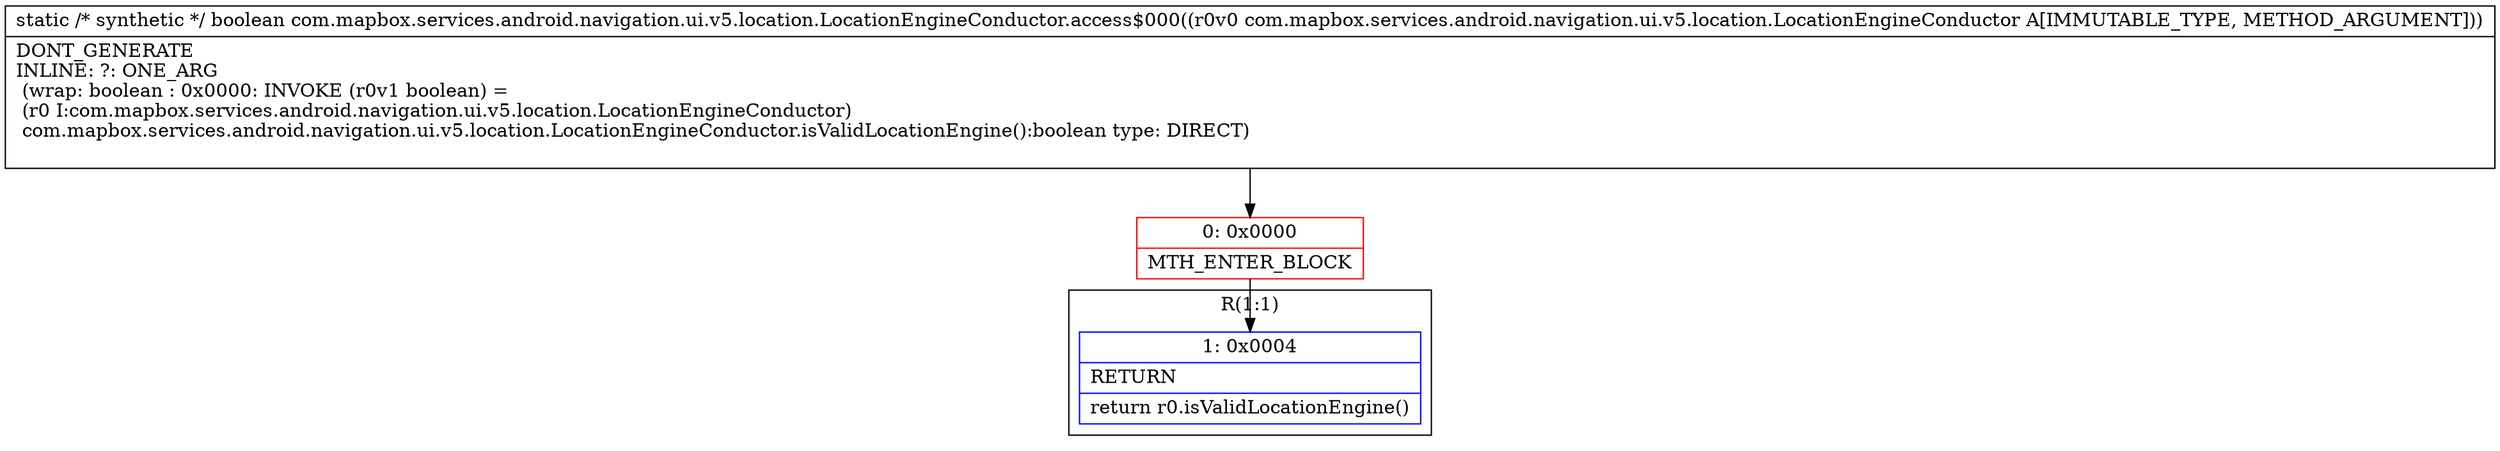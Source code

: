 digraph "CFG forcom.mapbox.services.android.navigation.ui.v5.location.LocationEngineConductor.access$000(Lcom\/mapbox\/services\/android\/navigation\/ui\/v5\/location\/LocationEngineConductor;)Z" {
subgraph cluster_Region_836922205 {
label = "R(1:1)";
node [shape=record,color=blue];
Node_1 [shape=record,label="{1\:\ 0x0004|RETURN\l|return r0.isValidLocationEngine()\l}"];
}
Node_0 [shape=record,color=red,label="{0\:\ 0x0000|MTH_ENTER_BLOCK\l}"];
MethodNode[shape=record,label="{static \/* synthetic *\/ boolean com.mapbox.services.android.navigation.ui.v5.location.LocationEngineConductor.access$000((r0v0 com.mapbox.services.android.navigation.ui.v5.location.LocationEngineConductor A[IMMUTABLE_TYPE, METHOD_ARGUMENT]))  | DONT_GENERATE\lINLINE: ?: ONE_ARG  \l  (wrap: boolean : 0x0000: INVOKE  (r0v1 boolean) = \l  (r0 I:com.mapbox.services.android.navigation.ui.v5.location.LocationEngineConductor)\l com.mapbox.services.android.navigation.ui.v5.location.LocationEngineConductor.isValidLocationEngine():boolean type: DIRECT)\l\l}"];
MethodNode -> Node_0;
Node_0 -> Node_1;
}

